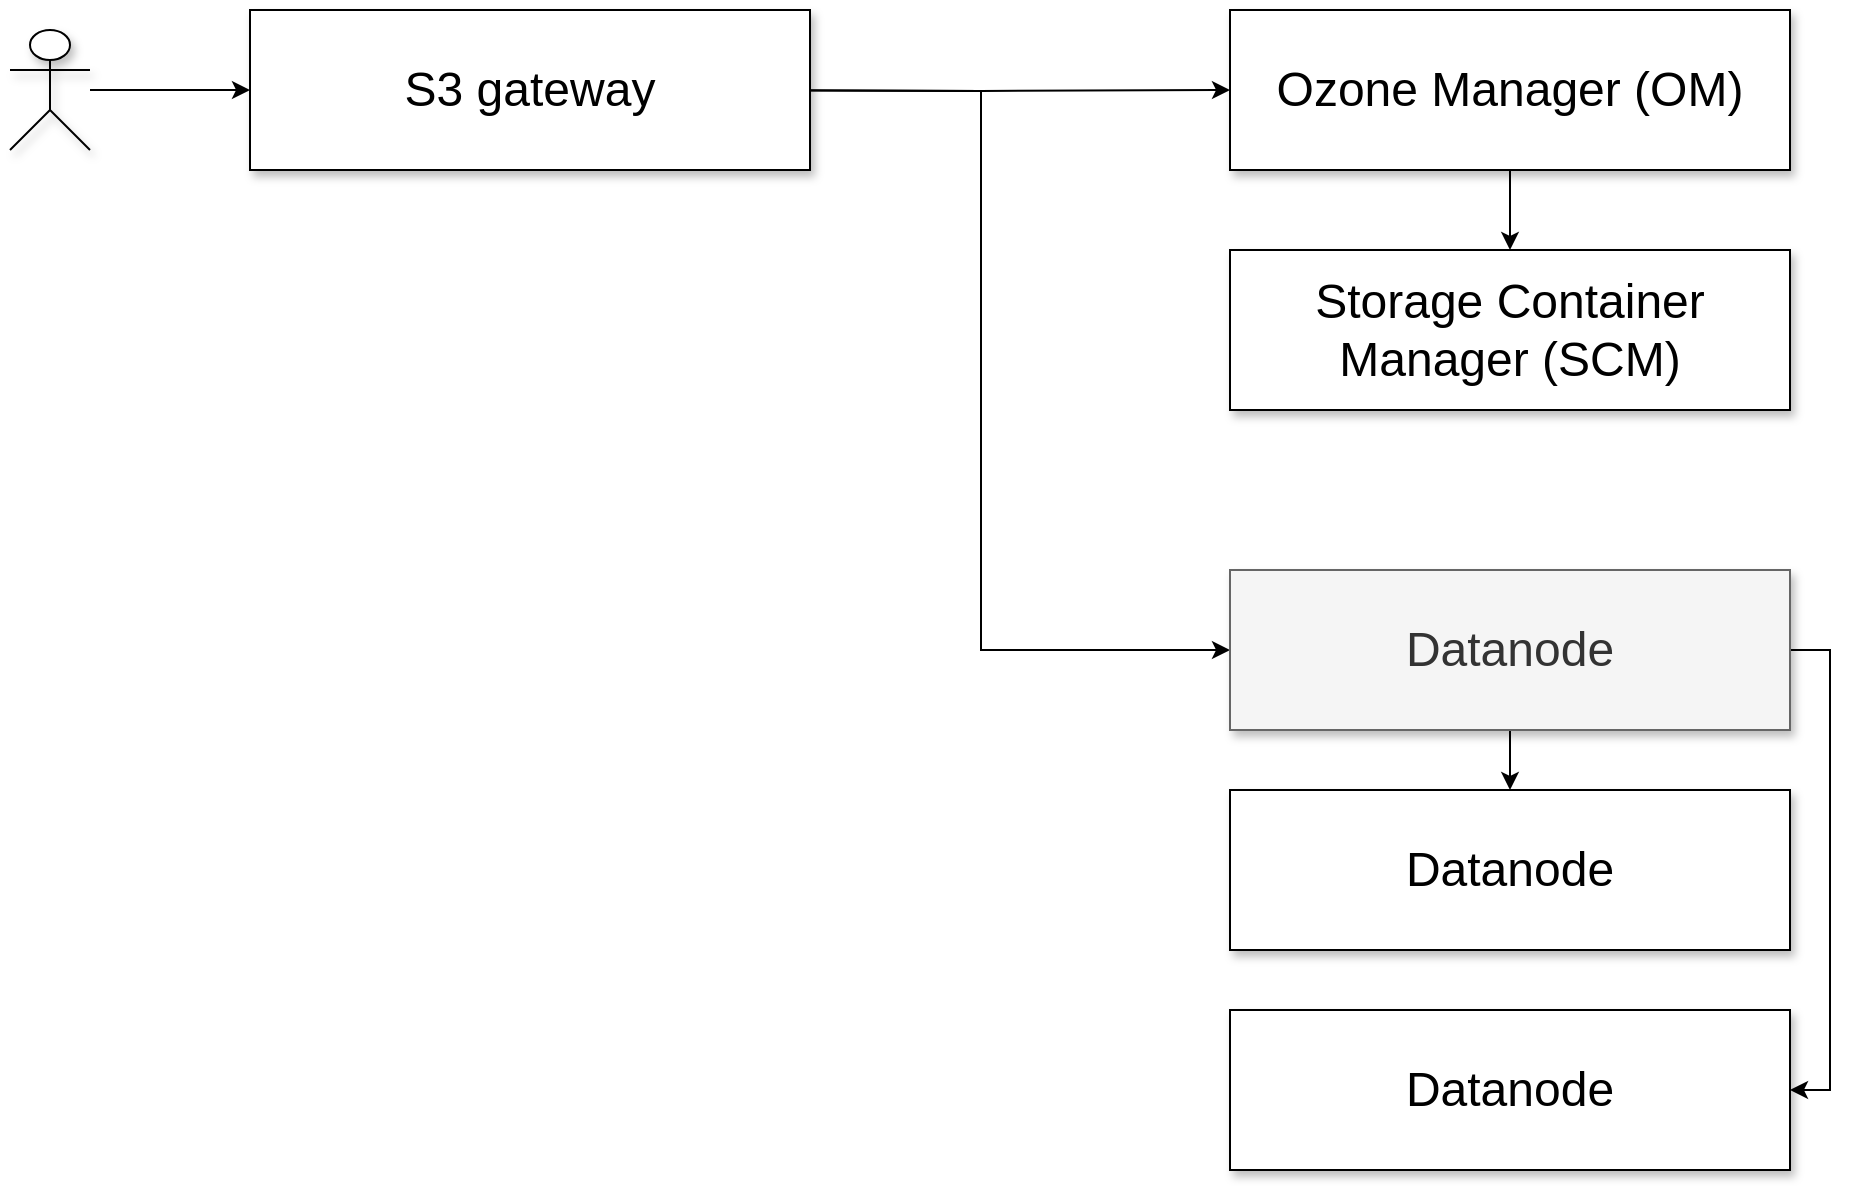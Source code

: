 <mxfile version="13.5.1" type="device" pages="2"><diagram id="4rhkshWSusULWqNYrsD9" name="Page-2"><mxGraphModel dx="1882" dy="891" grid="1" gridSize="10" guides="1" tooltips="1" connect="1" arrows="1" fold="1" page="1" pageScale="1" pageWidth="1000" pageHeight="1000" math="0" shadow="0"><root><mxCell id="FpmFyTgoNRbYi1DtGjeJ-0"/><mxCell id="FpmFyTgoNRbYi1DtGjeJ-1" parent="FpmFyTgoNRbYi1DtGjeJ-0"/><mxCell id="ZEhc2LnLzdayZ_7HJtlS-0" value="Storage Container&lt;br&gt;Manager (SCM)" style="rounded=0;whiteSpace=wrap;html=1;fontSize=24;shadow=1;" parent="FpmFyTgoNRbYi1DtGjeJ-1" vertex="1"><mxGeometry x="640" y="160" width="280" height="80" as="geometry"/></mxCell><mxCell id="ZEhc2LnLzdayZ_7HJtlS-1" style="edgeStyle=orthogonalEdgeStyle;rounded=0;orthogonalLoop=1;jettySize=auto;html=1;fontSize=24;" parent="FpmFyTgoNRbYi1DtGjeJ-1" source="ZEhc2LnLzdayZ_7HJtlS-2" target="ZEhc2LnLzdayZ_7HJtlS-0" edge="1"><mxGeometry relative="1" as="geometry"/></mxCell><mxCell id="ZEhc2LnLzdayZ_7HJtlS-2" value="Ozone Manager (OM)" style="rounded=0;whiteSpace=wrap;html=1;fontSize=24;shadow=1;" parent="FpmFyTgoNRbYi1DtGjeJ-1" vertex="1"><mxGeometry x="640" y="40" width="280" height="80" as="geometry"/></mxCell><mxCell id="ZEhc2LnLzdayZ_7HJtlS-3" style="edgeStyle=orthogonalEdgeStyle;rounded=0;orthogonalLoop=1;jettySize=auto;html=1;fontSize=24;" parent="FpmFyTgoNRbYi1DtGjeJ-1" target="ZEhc2LnLzdayZ_7HJtlS-2" edge="1"><mxGeometry relative="1" as="geometry"><mxPoint x="390" y="80" as="sourcePoint"/></mxGeometry></mxCell><mxCell id="ZEhc2LnLzdayZ_7HJtlS-18" style="edgeStyle=orthogonalEdgeStyle;rounded=0;orthogonalLoop=1;jettySize=auto;html=1;entryX=0;entryY=0.5;entryDx=0;entryDy=0;" parent="FpmFyTgoNRbYi1DtGjeJ-1" target="ZEhc2LnLzdayZ_7HJtlS-6" edge="1"><mxGeometry relative="1" as="geometry"><mxPoint x="390" y="80" as="sourcePoint"/></mxGeometry></mxCell><mxCell id="ZEhc2LnLzdayZ_7HJtlS-16" style="edgeStyle=orthogonalEdgeStyle;rounded=0;orthogonalLoop=1;jettySize=auto;html=1;" parent="FpmFyTgoNRbYi1DtGjeJ-1" source="ZEhc2LnLzdayZ_7HJtlS-6" target="ZEhc2LnLzdayZ_7HJtlS-11" edge="1"><mxGeometry relative="1" as="geometry"/></mxCell><mxCell id="ZEhc2LnLzdayZ_7HJtlS-17" style="edgeStyle=orthogonalEdgeStyle;rounded=0;orthogonalLoop=1;jettySize=auto;html=1;" parent="FpmFyTgoNRbYi1DtGjeJ-1" source="ZEhc2LnLzdayZ_7HJtlS-6" target="ZEhc2LnLzdayZ_7HJtlS-13" edge="1"><mxGeometry relative="1" as="geometry"><Array as="points"><mxPoint x="940" y="360"/><mxPoint x="940" y="580"/></Array></mxGeometry></mxCell><mxCell id="ZEhc2LnLzdayZ_7HJtlS-6" value="Datanode" style="rounded=0;whiteSpace=wrap;html=1;fontSize=24;shadow=1;fillColor=#f5f5f5;strokeColor=#666666;fontColor=#333333;" parent="FpmFyTgoNRbYi1DtGjeJ-1" vertex="1"><mxGeometry x="640" y="320" width="280" height="80" as="geometry"/></mxCell><mxCell id="ZEhc2LnLzdayZ_7HJtlS-11" value="Datanode" style="rounded=0;whiteSpace=wrap;html=1;fontSize=24;shadow=1;" parent="FpmFyTgoNRbYi1DtGjeJ-1" vertex="1"><mxGeometry x="640" y="430" width="280" height="80" as="geometry"/></mxCell><mxCell id="ZEhc2LnLzdayZ_7HJtlS-13" value="Datanode" style="rounded=0;whiteSpace=wrap;html=1;fontSize=24;shadow=1;" parent="FpmFyTgoNRbYi1DtGjeJ-1" vertex="1"><mxGeometry x="640" y="540" width="280" height="80" as="geometry"/></mxCell><mxCell id="GwuJva4Co4q7xUnesKxX-2" style="edgeStyle=orthogonalEdgeStyle;rounded=0;orthogonalLoop=1;jettySize=auto;html=1;entryX=0;entryY=0.5;entryDx=0;entryDy=0;" edge="1" parent="FpmFyTgoNRbYi1DtGjeJ-1" source="GwuJva4Co4q7xUnesKxX-0" target="GwuJva4Co4q7xUnesKxX-1"><mxGeometry relative="1" as="geometry"/></mxCell><mxCell id="GwuJva4Co4q7xUnesKxX-0" value="" style="shape=umlActor;verticalLabelPosition=bottom;labelBackgroundColor=#ffffff;verticalAlign=top;html=1;outlineConnect=0;shadow=1;fontSize=24;" vertex="1" parent="FpmFyTgoNRbYi1DtGjeJ-1"><mxGeometry x="30" y="50" width="40" height="60" as="geometry"/></mxCell><mxCell id="GwuJva4Co4q7xUnesKxX-1" value="S3 gateway" style="rounded=0;whiteSpace=wrap;html=1;fontSize=24;shadow=1;" vertex="1" parent="FpmFyTgoNRbYi1DtGjeJ-1"><mxGeometry x="150" y="40" width="280" height="80" as="geometry"/></mxCell></root></mxGraphModel></diagram><diagram id="CYEASA7ncqcok5CZbQyx" name="Page-3"><mxGraphModel dx="1882" dy="891" grid="1" gridSize="10" guides="1" tooltips="1" connect="1" arrows="1" fold="1" page="1" pageScale="1" pageWidth="1000" pageHeight="1000" math="0" shadow="0"><root><mxCell id="V27GmmuhpiBLX9_V_JwL-0"/><mxCell id="V27GmmuhpiBLX9_V_JwL-1" parent="V27GmmuhpiBLX9_V_JwL-0"/><mxCell id="V27GmmuhpiBLX9_V_JwL-2" value="volume: s3v" style="rounded=0;whiteSpace=wrap;html=1;fontSize=16;verticalAlign=top;labelPosition=center;verticalLabelPosition=bottom;align=center;" parent="V27GmmuhpiBLX9_V_JwL-1" vertex="1"><mxGeometry x="280" y="40" width="210" height="360" as="geometry"/></mxCell><mxCell id="V27GmmuhpiBLX9_V_JwL-8" value="volume: vol1" style="rounded=0;whiteSpace=wrap;html=1;fontSize=16;verticalAlign=top;labelPosition=center;verticalLabelPosition=bottom;align=center;" parent="V27GmmuhpiBLX9_V_JwL-1" vertex="1"><mxGeometry x="280" y="450" width="200" height="360" as="geometry"/></mxCell><mxCell id="V27GmmuhpiBLX9_V_JwL-9" value="bucket1" style="rounded=0;whiteSpace=wrap;html=1;fontSize=16;shadow=1;" parent="V27GmmuhpiBLX9_V_JwL-1" vertex="1"><mxGeometry x="310" y="70" width="150" height="60" as="geometry"/></mxCell><mxCell id="V27GmmuhpiBLX9_V_JwL-12" value="bucket2" style="rounded=0;whiteSpace=wrap;html=1;fontSize=16;shadow=1;" parent="V27GmmuhpiBLX9_V_JwL-1" vertex="1"><mxGeometry x="310" y="150" width="150" height="60" as="geometry"/></mxCell><mxCell id="V27GmmuhpiBLX9_V_JwL-14" value="bucketx" style="rounded=0;whiteSpace=wrap;html=1;fontSize=16;shadow=1;" parent="V27GmmuhpiBLX9_V_JwL-1" vertex="1"><mxGeometry x="305" y="480" width="150" height="60" as="geometry"/></mxCell><mxCell id="xPBFiZwF_ukCBRU6HDum-1" style="edgeStyle=orthogonalEdgeStyle;rounded=0;orthogonalLoop=1;jettySize=auto;html=1;entryX=0;entryY=0.5;entryDx=0;entryDy=0;" edge="1" parent="V27GmmuhpiBLX9_V_JwL-1" source="xPBFiZwF_ukCBRU6HDum-0" target="V27GmmuhpiBLX9_V_JwL-12"><mxGeometry relative="1" as="geometry"/></mxCell><mxCell id="xPBFiZwF_ukCBRU6HDum-0" value="Actor" style="shape=umlActor;verticalLabelPosition=bottom;verticalAlign=top;html=1;outlineConnect=0;" vertex="1" parent="V27GmmuhpiBLX9_V_JwL-1"><mxGeometry x="50" y="150" width="30" height="60" as="geometry"/></mxCell><mxCell id="xPBFiZwF_ukCBRU6HDum-3" style="edgeStyle=orthogonalEdgeStyle;rounded=0;orthogonalLoop=1;jettySize=auto;html=1;entryX=1;entryY=0.5;entryDx=0;entryDy=0;" edge="1" parent="V27GmmuhpiBLX9_V_JwL-1" source="xPBFiZwF_ukCBRU6HDum-2" target="V27GmmuhpiBLX9_V_JwL-14"><mxGeometry relative="1" as="geometry"><Array as="points"><mxPoint x="580" y="260"/><mxPoint x="580" y="510"/></Array></mxGeometry></mxCell><mxCell id="xPBFiZwF_ukCBRU6HDum-2" value="bucketx" style="rounded=0;whiteSpace=wrap;html=1;fontSize=16;shadow=0;" vertex="1" parent="V27GmmuhpiBLX9_V_JwL-1"><mxGeometry x="310" y="230" width="150" height="60" as="geometry"/></mxCell></root></mxGraphModel></diagram></mxfile>